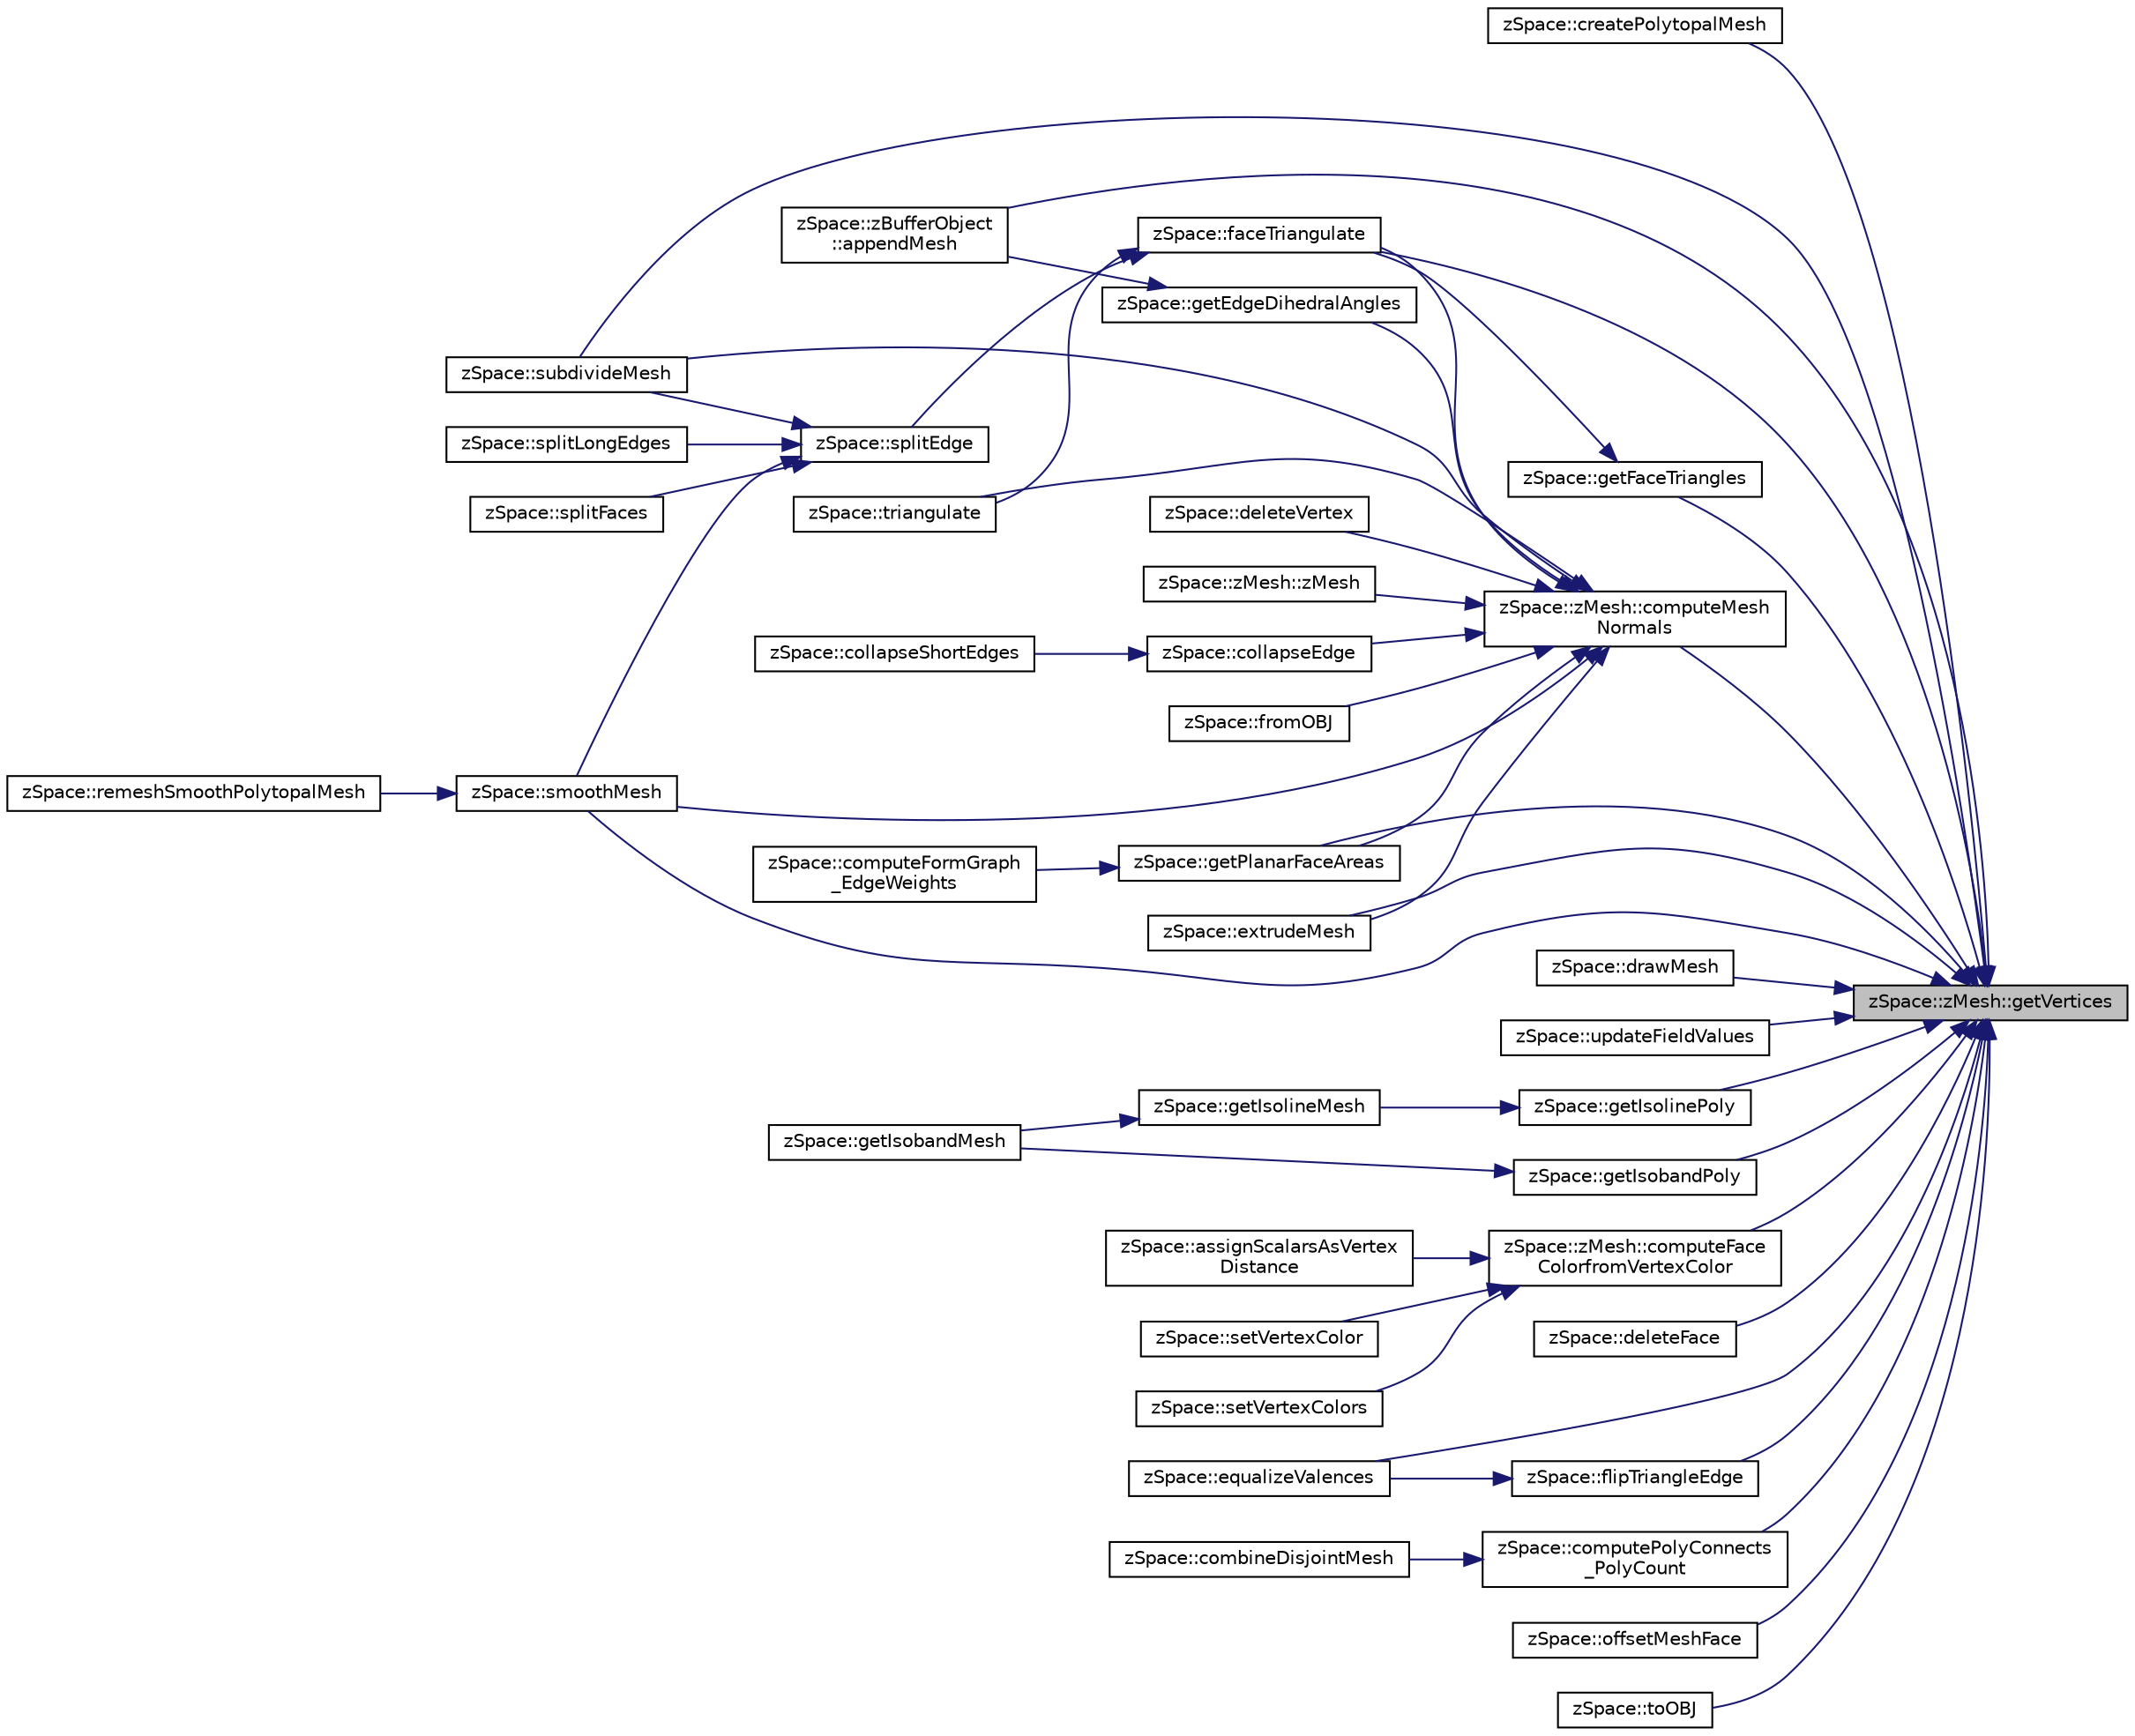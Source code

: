 digraph "zSpace::zMesh::getVertices"
{
 // LATEX_PDF_SIZE
  edge [fontname="Helvetica",fontsize="10",labelfontname="Helvetica",labelfontsize="10"];
  node [fontname="Helvetica",fontsize="10",shape=record];
  rankdir="RL";
  Node365 [label="zSpace::zMesh::getVertices",height=0.2,width=0.4,color="black", fillcolor="grey75", style="filled", fontcolor="black",tooltip="This method gets the vertices attached to input zEdge or zFace."];
  Node365 -> Node366 [dir="back",color="midnightblue",fontsize="10",style="solid",fontname="Helvetica"];
  Node366 [label="zSpace::createPolytopalMesh",height=0.2,width=0.4,color="black", fillcolor="white", style="filled",URL="$group__z_polytopal.html#gaf251bb68cd900abe02f923fa4f54686c",tooltip="This method creates the polytopal mesh based on the input volume mesh and its center line graph."];
  Node365 -> Node367 [dir="back",color="midnightblue",fontsize="10",style="solid",fontname="Helvetica"];
  Node367 [label="zSpace::zBufferObject\l::appendMesh",height=0.2,width=0.4,color="black", fillcolor="white", style="filled",URL="$classz_space_1_1z_buffer_object.html#ac5e8e4b2d6a21dbf4e59ed55a8b8bc58",tooltip="This method appends zMesh to the buffer."];
  Node365 -> Node368 [dir="back",color="midnightblue",fontsize="10",style="solid",fontname="Helvetica"];
  Node368 [label="zSpace::drawMesh",height=0.2,width=0.4,color="black", fillcolor="white", style="filled",URL="$group__z_display_utilities.html#ga0f440b9ebfe50b06cbbbcadb465bb080",tooltip="This method displays the zMesh."];
  Node365 -> Node369 [dir="back",color="midnightblue",fontsize="10",style="solid",fontname="Helvetica"];
  Node369 [label="zSpace::updateFieldValues",height=0.2,width=0.4,color="black", fillcolor="white", style="filled",URL="$group__z_field2_d_utilities.html#ga7317fef387a758a3c687d6b511252172",tooltip="This method updates the color values of the field mesh based on the scalar values...."];
  Node365 -> Node370 [dir="back",color="midnightblue",fontsize="10",style="solid",fontname="Helvetica"];
  Node370 [label="zSpace::getIsolinePoly",height=0.2,width=0.4,color="black", fillcolor="white", style="filled",URL="$group__z_field2_d_utilities.html#gaf7fddb03661f768390489b84311fe0c4",tooltip="This method gets the isoline polygon for the input mesh at the given input face index."];
  Node370 -> Node371 [dir="back",color="midnightblue",fontsize="10",style="solid",fontname="Helvetica"];
  Node371 [label="zSpace::getIsolineMesh",height=0.2,width=0.4,color="black", fillcolor="white", style="filled",URL="$group__z_field2_d_utilities.html#ga63d805729d97ddd318cf0700a234b469",tooltip="This method creates a isoline mesh from the input field mesh at the given field threshold."];
  Node371 -> Node372 [dir="back",color="midnightblue",fontsize="10",style="solid",fontname="Helvetica"];
  Node372 [label="zSpace::getIsobandMesh",height=0.2,width=0.4,color="black", fillcolor="white", style="filled",URL="$group__z_field2_d_utilities.html#ga45610f4909d8d9800db09f245dc8ba8a",tooltip="This method creates a isoband mesh from the input field mesh at the given field threshold."];
  Node365 -> Node373 [dir="back",color="midnightblue",fontsize="10",style="solid",fontname="Helvetica"];
  Node373 [label="zSpace::getIsobandPoly",height=0.2,width=0.4,color="black", fillcolor="white", style="filled",URL="$group__z_field2_d_utilities.html#ga1ca89389f4efa8797dbb5bc9497e2172",tooltip="This method gets the isoline polygon for the input mesh at the given input face index."];
  Node373 -> Node372 [dir="back",color="midnightblue",fontsize="10",style="solid",fontname="Helvetica"];
  Node365 -> Node374 [dir="back",color="midnightblue",fontsize="10",style="solid",fontname="Helvetica"];
  Node374 [label="zSpace::zMesh::computeFace\lColorfromVertexColor",height=0.2,width=0.4,color="black", fillcolor="white", style="filled",URL="$classz_space_1_1z_mesh.html#a89641aad9a7a872cef9eb34ccff09269",tooltip="This method computes the face colors based on the vertex colors."];
  Node374 -> Node375 [dir="back",color="midnightblue",fontsize="10",style="solid",fontname="Helvetica"];
  Node375 [label="zSpace::assignScalarsAsVertex\lDistance",height=0.2,width=0.4,color="black", fillcolor="white", style="filled",URL="$group__z_field2_d_utilities.html#ga6fcca173932ddf0922fd415c2afb8feb",tooltip="This method creates a vertex distance Field from the input vector of zVector positions."];
  Node374 -> Node376 [dir="back",color="midnightblue",fontsize="10",style="solid",fontname="Helvetica"];
  Node376 [label="zSpace::setVertexColor",height=0.2,width=0.4,color="black", fillcolor="white", style="filled",URL="$group__z_mesh_utilities.html#ga350a2d9332ce16b822a5169320a789a9",tooltip="This method sets vertex color of all the vertices to the input color."];
  Node374 -> Node377 [dir="back",color="midnightblue",fontsize="10",style="solid",fontname="Helvetica"];
  Node377 [label="zSpace::setVertexColors",height=0.2,width=0.4,color="black", fillcolor="white", style="filled",URL="$group__z_mesh_utilities.html#ga7eea2e4cbed233677f01622bbb290ba7",tooltip="This method sets vertex color of all the vertices with the input color contatiner."];
  Node365 -> Node378 [dir="back",color="midnightblue",fontsize="10",style="solid",fontname="Helvetica"];
  Node378 [label="zSpace::zMesh::computeMesh\lNormals",height=0.2,width=0.4,color="black", fillcolor="white", style="filled",URL="$classz_space_1_1z_mesh.html#a42be75e01f9b3704fcc85fd745952b22",tooltip="This method computes the normals assoicated with vertices and polygon faces ."];
  Node378 -> Node379 [dir="back",color="midnightblue",fontsize="10",style="solid",fontname="Helvetica"];
  Node379 [label="zSpace::zMesh::zMesh",height=0.2,width=0.4,color="black", fillcolor="white", style="filled",URL="$classz_space_1_1z_mesh.html#a127de8a508706826cc4a537ad7a1cc9c",tooltip="Overloaded constructor."];
  Node378 -> Node380 [dir="back",color="midnightblue",fontsize="10",style="solid",fontname="Helvetica"];
  Node380 [label="zSpace::faceTriangulate",height=0.2,width=0.4,color="black", fillcolor="white", style="filled",URL="$group__z_mesh_modifiers.html#ga436ab6f006de6e8dcd08c030fed4feb1",tooltip="This method triangulates the input face of the mesh."];
  Node380 -> Node381 [dir="back",color="midnightblue",fontsize="10",style="solid",fontname="Helvetica"];
  Node381 [label="zSpace::triangulate",height=0.2,width=0.4,color="black", fillcolor="white", style="filled",URL="$group__z_mesh_modifiers.html#ga75ee8f140a3311506a932b866523a1de",tooltip="This method triangulates the input mesh."];
  Node380 -> Node382 [dir="back",color="midnightblue",fontsize="10",style="solid",fontname="Helvetica"];
  Node382 [label="zSpace::splitEdge",height=0.2,width=0.4,color="black", fillcolor="white", style="filled",URL="$group__z_mesh_modifiers.html#gae7cb2380ed0e9717421bf19db5817cd6",tooltip="This method splits an edge and inserts a vertex along the edge at the input factor."];
  Node382 -> Node383 [dir="back",color="midnightblue",fontsize="10",style="solid",fontname="Helvetica"];
  Node383 [label="zSpace::splitFaces",height=0.2,width=0.4,color="black", fillcolor="white", style="filled",URL="$group__z_mesh_modifiers.html#gaeda022d590a10b38c94e75bc0e278d80",tooltip="This method splits a set of edges and faces of a mesh in a continuous manner."];
  Node382 -> Node384 [dir="back",color="midnightblue",fontsize="10",style="solid",fontname="Helvetica"];
  Node384 [label="zSpace::subdivideMesh",height=0.2,width=0.4,color="black", fillcolor="white", style="filled",URL="$group__z_mesh_modifiers.html#ga8c3af5dd0f40d6f82fd23ceead47dc64",tooltip="This method subdivides all the faces and edges of the mesh."];
  Node382 -> Node385 [dir="back",color="midnightblue",fontsize="10",style="solid",fontname="Helvetica"];
  Node385 [label="zSpace::smoothMesh",height=0.2,width=0.4,color="black", fillcolor="white", style="filled",URL="$group__z_mesh_modifiers.html#ga41f9be96453c21ac7b33b2991c284775",tooltip="This method applies Catmull-Clark subdivision to the mesh."];
  Node385 -> Node386 [dir="back",color="midnightblue",fontsize="10",style="solid",fontname="Helvetica"];
  Node386 [label="zSpace::remeshSmoothPolytopalMesh",height=0.2,width=0.4,color="black", fillcolor="white", style="filled",URL="$group__z_polytopal.html#ga5dd7e372cf8287c0434778b2e58d41f1",tooltip="This method remeshes the smoothed polytopal mesh to have rulings in ony one direction."];
  Node382 -> Node387 [dir="back",color="midnightblue",fontsize="10",style="solid",fontname="Helvetica"];
  Node387 [label="zSpace::splitLongEdges",height=0.2,width=0.4,color="black", fillcolor="white", style="filled",URL="$group__z_mesh_modifiers.html#gad707c82ae843ee9aa108c078161881ca",tooltip="This method splits an edge longer than the given input value at its midpoint and triangulates the mes..."];
  Node378 -> Node381 [dir="back",color="midnightblue",fontsize="10",style="solid",fontname="Helvetica"];
  Node378 -> Node388 [dir="back",color="midnightblue",fontsize="10",style="solid",fontname="Helvetica"];
  Node388 [label="zSpace::deleteVertex",height=0.2,width=0.4,color="black", fillcolor="white", style="filled",URL="$group__z_mesh_modifiers.html#ga20644ac4933b8ae055b0eb47a9df8420",tooltip="This method deletes the mesh vertex given by the input vertex index."];
  Node378 -> Node389 [dir="back",color="midnightblue",fontsize="10",style="solid",fontname="Helvetica"];
  Node389 [label="zSpace::collapseEdge",height=0.2,width=0.4,color="black", fillcolor="white", style="filled",URL="$group__z_mesh_modifiers.html#ga77533a4e95924fa8c030ba013eef1ec6",tooltip="This method collapses an edge into a vertex."];
  Node389 -> Node390 [dir="back",color="midnightblue",fontsize="10",style="solid",fontname="Helvetica"];
  Node390 [label="zSpace::collapseShortEdges",height=0.2,width=0.4,color="black", fillcolor="white", style="filled",URL="$group__z_mesh_modifiers.html#ga14350e97740cec4f835125fb286fc071",tooltip="This method collapses an edge shorter than the given minimum edge length value if the collapsing does..."];
  Node378 -> Node384 [dir="back",color="midnightblue",fontsize="10",style="solid",fontname="Helvetica"];
  Node378 -> Node385 [dir="back",color="midnightblue",fontsize="10",style="solid",fontname="Helvetica"];
  Node378 -> Node391 [dir="back",color="midnightblue",fontsize="10",style="solid",fontname="Helvetica"];
  Node391 [label="zSpace::getEdgeDihedralAngles",height=0.2,width=0.4,color="black", fillcolor="white", style="filled",URL="$group__z_mesh_utilities.html#gaf531920d8d86c1c508bec8c71d5d9954",tooltip="This method computes the dihedral angle per edge of zMesh."];
  Node391 -> Node367 [dir="back",color="midnightblue",fontsize="10",style="solid",fontname="Helvetica"];
  Node378 -> Node392 [dir="back",color="midnightblue",fontsize="10",style="solid",fontname="Helvetica"];
  Node392 [label="zSpace::getPlanarFaceAreas",height=0.2,width=0.4,color="black", fillcolor="white", style="filled",URL="$group__z_mesh_utilities.html#gaa37b5055021194293cbbba94644cd2d8",tooltip="This method computes the area of every face of the mesh. It works only for if the faces are planar."];
  Node392 -> Node393 [dir="back",color="midnightblue",fontsize="10",style="solid",fontname="Helvetica"];
  Node393 [label="zSpace::computeFormGraph\l_EdgeWeights",height=0.2,width=0.4,color="black", fillcolor="white", style="filled",URL="$group__z_polytopal.html#ga99afc82e0233ac5ab8729972e84b4d31",tooltip="This method computes the form graph edge weights based on the force volume mesh face areas."];
  Node378 -> Node394 [dir="back",color="midnightblue",fontsize="10",style="solid",fontname="Helvetica"];
  Node394 [label="zSpace::extrudeMesh",height=0.2,width=0.4,color="black", fillcolor="white", style="filled",URL="$group__z_mesh_utilities.html#ga6f2ce938aa8bb72d5b4649115d76d9c8",tooltip="This method returns an extruded mesh from the input mesh."];
  Node378 -> Node395 [dir="back",color="midnightblue",fontsize="10",style="solid",fontname="Helvetica"];
  Node395 [label="zSpace::fromOBJ",height=0.2,width=0.4,color="black", fillcolor="white", style="filled",URL="$group__z_i_o___mesh.html#gad60778d5e70ebdcc0bd24babf3afa810",tooltip="This method imports zMesh from an OBJ file."];
  Node365 -> Node396 [dir="back",color="midnightblue",fontsize="10",style="solid",fontname="Helvetica"];
  Node396 [label="zSpace::getFaceTriangles",height=0.2,width=0.4,color="black", fillcolor="white", style="filled",URL="$group__z_mesh_modifiers.html#ga1d81b6e6cd06dd32b7795275da6a808c",tooltip="This method triangulates the input polygon using ear clipping algorithm."];
  Node396 -> Node380 [dir="back",color="midnightblue",fontsize="10",style="solid",fontname="Helvetica"];
  Node365 -> Node380 [dir="back",color="midnightblue",fontsize="10",style="solid",fontname="Helvetica"];
  Node365 -> Node397 [dir="back",color="midnightblue",fontsize="10",style="solid",fontname="Helvetica"];
  Node397 [label="zSpace::deleteFace",height=0.2,width=0.4,color="black", fillcolor="white", style="filled",URL="$group__z_mesh_modifiers.html#ga24ab0fcd418ba91e387838fdc4711787",tooltip="This method deletes the mesh face given by the input face index."];
  Node365 -> Node398 [dir="back",color="midnightblue",fontsize="10",style="solid",fontname="Helvetica"];
  Node398 [label="zSpace::flipTriangleEdge",height=0.2,width=0.4,color="black", fillcolor="white", style="filled",URL="$group__z_mesh_modifiers.html#ga23b04bfa34f16159cbc2b1c5e1116f39",tooltip="This method flips the edge shared bettwen two rainglua faces."];
  Node398 -> Node399 [dir="back",color="midnightblue",fontsize="10",style="solid",fontname="Helvetica"];
  Node399 [label="zSpace::equalizeValences",height=0.2,width=0.4,color="black", fillcolor="white", style="filled",URL="$group__z_mesh_modifiers.html#ga50d27f458f57c4f90fa9242b05ded2d2",tooltip="This method equalizes the vertex valences by flipping edges of the input triangulated mesh...."];
  Node365 -> Node384 [dir="back",color="midnightblue",fontsize="10",style="solid",fontname="Helvetica"];
  Node365 -> Node385 [dir="back",color="midnightblue",fontsize="10",style="solid",fontname="Helvetica"];
  Node365 -> Node399 [dir="back",color="midnightblue",fontsize="10",style="solid",fontname="Helvetica"];
  Node365 -> Node392 [dir="back",color="midnightblue",fontsize="10",style="solid",fontname="Helvetica"];
  Node365 -> Node400 [dir="back",color="midnightblue",fontsize="10",style="solid",fontname="Helvetica"];
  Node400 [label="zSpace::computePolyConnects\l_PolyCount",height=0.2,width=0.4,color="black", fillcolor="white", style="filled",URL="$group__z_mesh_utilities.html#ga1311698c2fce00e59bcfafcbfb29a29e",tooltip="This method stores input mesh connectivity information in the input containers."];
  Node400 -> Node401 [dir="back",color="midnightblue",fontsize="10",style="solid",fontname="Helvetica"];
  Node401 [label="zSpace::combineDisjointMesh",height=0.2,width=0.4,color="black", fillcolor="white", style="filled",URL="$group__z_mesh_utilities.html#ga4db96d817f6d701261569fd42594ea8b",tooltip="This method combines the two disjoint meshes to one mesh."];
  Node365 -> Node394 [dir="back",color="midnightblue",fontsize="10",style="solid",fontname="Helvetica"];
  Node365 -> Node402 [dir="back",color="midnightblue",fontsize="10",style="solid",fontname="Helvetica"];
  Node402 [label="zSpace::offsetMeshFace",height=0.2,width=0.4,color="black", fillcolor="white", style="filled",URL="$group__z_mesh_utilities.html#ga33d47a47ed451d022be4b64b5865b0e1",tooltip="This method returns the offset positions of a polygon of the input mesh."];
  Node365 -> Node403 [dir="back",color="midnightblue",fontsize="10",style="solid",fontname="Helvetica"];
  Node403 [label="zSpace::toOBJ",height=0.2,width=0.4,color="black", fillcolor="white", style="filled",URL="$group__z_i_o___mesh.html#ga56d1123fee7864f1a5da2f740b9e589d",tooltip="This method exports zMesh as an OBJ file."];
}
